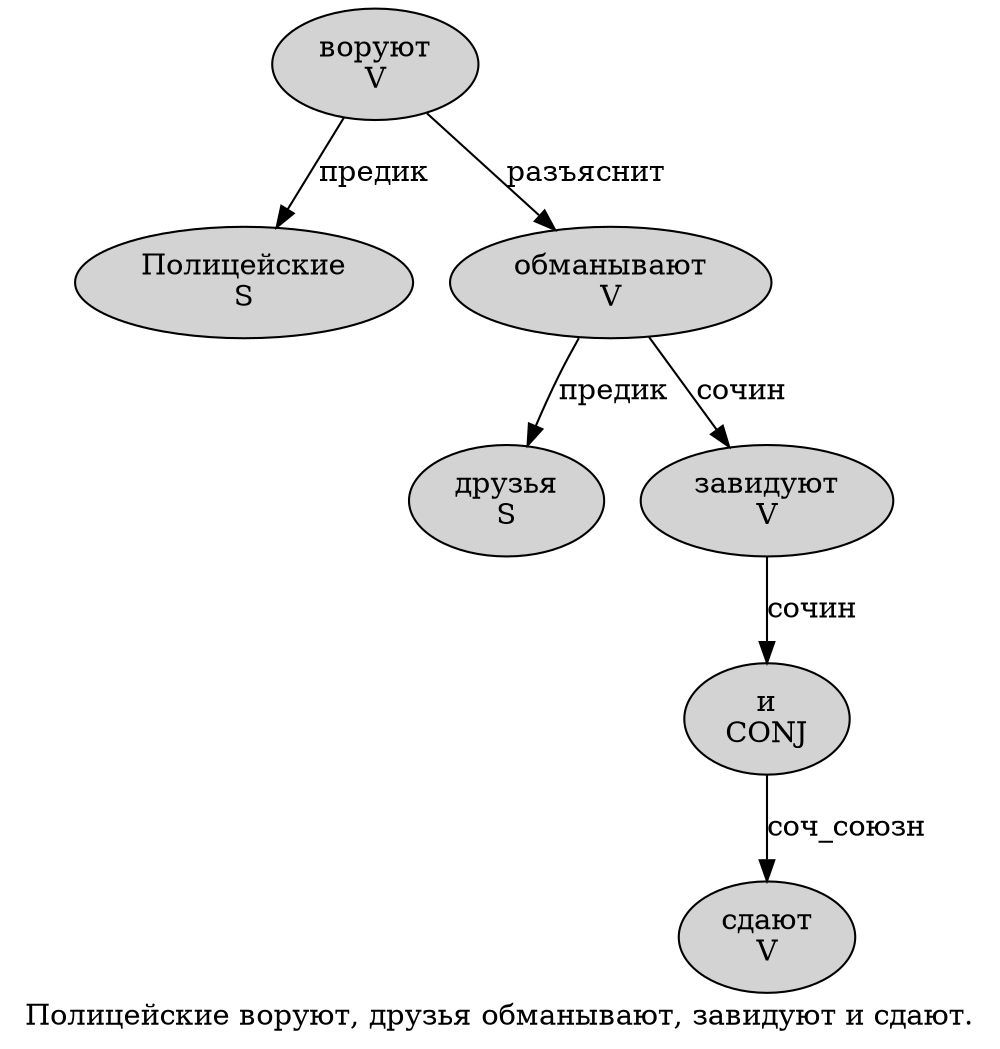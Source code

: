 digraph SENTENCE_1701 {
	graph [label="Полицейские воруют, друзья обманывают, завидуют и сдают."]
	node [style=filled]
		0 [label="Полицейские
S" color="" fillcolor=lightgray penwidth=1 shape=ellipse]
		1 [label="воруют
V" color="" fillcolor=lightgray penwidth=1 shape=ellipse]
		3 [label="друзья
S" color="" fillcolor=lightgray penwidth=1 shape=ellipse]
		4 [label="обманывают
V" color="" fillcolor=lightgray penwidth=1 shape=ellipse]
		6 [label="завидуют
V" color="" fillcolor=lightgray penwidth=1 shape=ellipse]
		7 [label="и
CONJ" color="" fillcolor=lightgray penwidth=1 shape=ellipse]
		8 [label="сдают
V" color="" fillcolor=lightgray penwidth=1 shape=ellipse]
			4 -> 3 [label="предик"]
			4 -> 6 [label="сочин"]
			7 -> 8 [label="соч_союзн"]
			1 -> 0 [label="предик"]
			1 -> 4 [label="разъяснит"]
			6 -> 7 [label="сочин"]
}